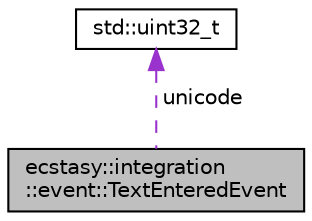 digraph "ecstasy::integration::event::TextEnteredEvent"
{
 // LATEX_PDF_SIZE
  edge [fontname="Helvetica",fontsize="10",labelfontname="Helvetica",labelfontsize="10"];
  node [fontname="Helvetica",fontsize="10",shape=record];
  Node1 [label="ecstasy::integration\l::event::TextEnteredEvent",height=0.2,width=0.4,color="black", fillcolor="grey75", style="filled", fontcolor="black",tooltip="Event describing a text (character) entered."];
  Node2 -> Node1 [dir="back",color="darkorchid3",fontsize="10",style="dashed",label=" unicode" ,fontname="Helvetica"];
  Node2 [label="std::uint32_t",height=0.2,width=0.4,color="black", fillcolor="white", style="filled",URL="/home/runner/work/ecstasy/ecstasy/doc/external/cppreference-doxygen-web.tag.xml$cpp/types/integer.html",tooltip=" "];
}
